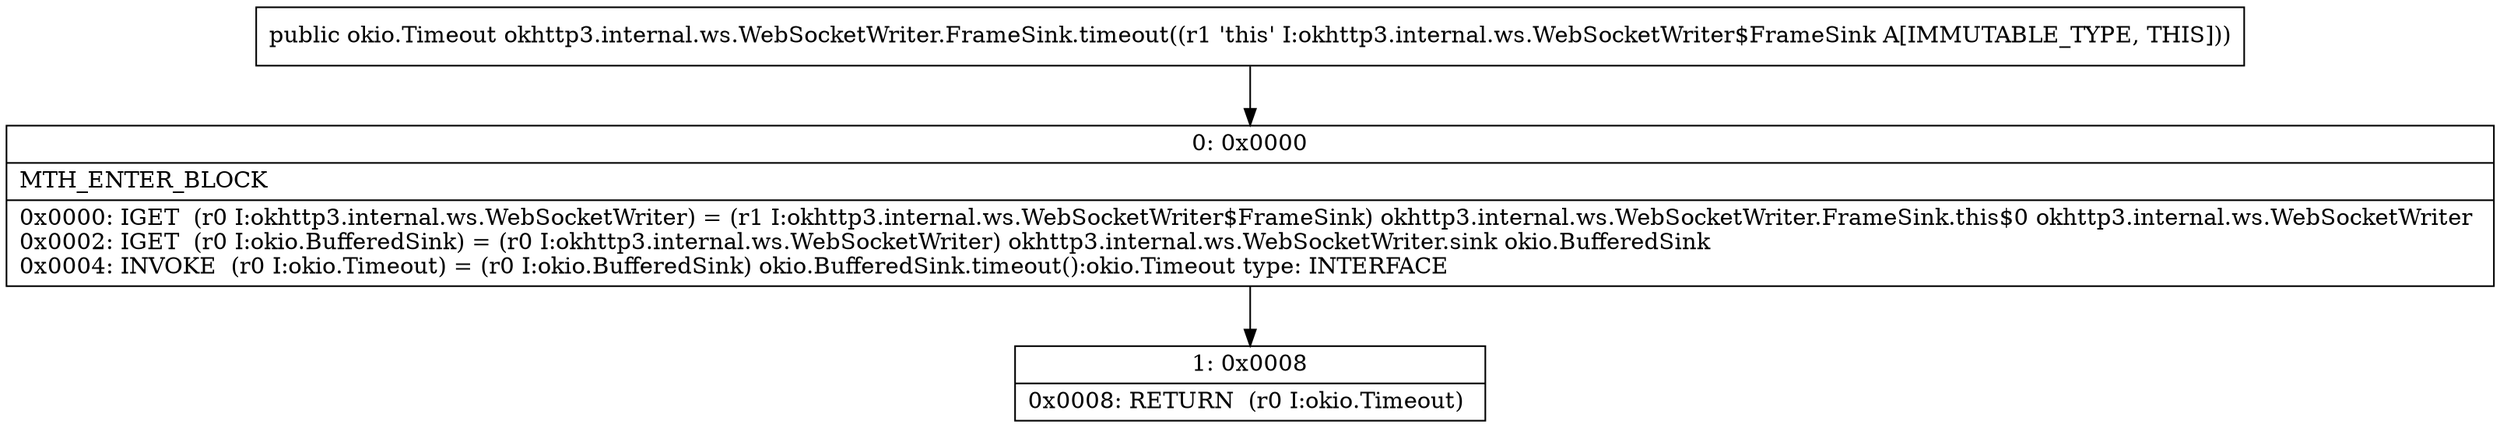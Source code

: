 digraph "CFG forokhttp3.internal.ws.WebSocketWriter.FrameSink.timeout()Lokio\/Timeout;" {
Node_0 [shape=record,label="{0\:\ 0x0000|MTH_ENTER_BLOCK\l|0x0000: IGET  (r0 I:okhttp3.internal.ws.WebSocketWriter) = (r1 I:okhttp3.internal.ws.WebSocketWriter$FrameSink) okhttp3.internal.ws.WebSocketWriter.FrameSink.this$0 okhttp3.internal.ws.WebSocketWriter \l0x0002: IGET  (r0 I:okio.BufferedSink) = (r0 I:okhttp3.internal.ws.WebSocketWriter) okhttp3.internal.ws.WebSocketWriter.sink okio.BufferedSink \l0x0004: INVOKE  (r0 I:okio.Timeout) = (r0 I:okio.BufferedSink) okio.BufferedSink.timeout():okio.Timeout type: INTERFACE \l}"];
Node_1 [shape=record,label="{1\:\ 0x0008|0x0008: RETURN  (r0 I:okio.Timeout) \l}"];
MethodNode[shape=record,label="{public okio.Timeout okhttp3.internal.ws.WebSocketWriter.FrameSink.timeout((r1 'this' I:okhttp3.internal.ws.WebSocketWriter$FrameSink A[IMMUTABLE_TYPE, THIS])) }"];
MethodNode -> Node_0;
Node_0 -> Node_1;
}

